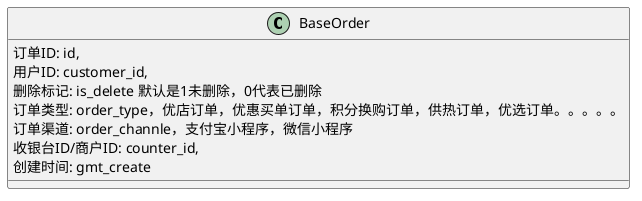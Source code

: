 @startuml
class  BaseOrder{
    订单ID: id,
    用户ID: customer_id,
    删除标记: is_delete 默认是1未删除，0代表已删除
    订单类型: order_type，优店订单，优惠买单订单，积分换购订单，供热订单，优选订单。。。。。
    订单渠道: order_channle，支付宝小程序，微信小程序
    收银台ID/商户ID: counter_id,
    创建时间: gmt_create 
    ' 修改时间: gmt_modify
    ' 订单状态: order_state
    ' 交易状态: deal_state
    
}
@enduml